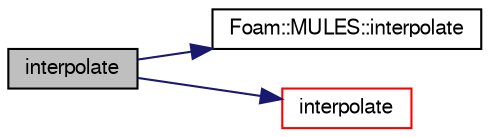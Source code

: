 digraph "interpolate"
{
  bgcolor="transparent";
  edge [fontname="FreeSans",fontsize="10",labelfontname="FreeSans",labelfontsize="10"];
  node [fontname="FreeSans",fontsize="10",shape=record];
  rankdir="LR";
  Node10 [label="interpolate",height=0.2,width=0.4,color="black", fillcolor="grey75", style="filled", fontcolor="black"];
  Node10 -> Node11 [color="midnightblue",fontsize="10",style="solid",fontname="FreeSans"];
  Node11 [label="Foam::MULES::interpolate",height=0.2,width=0.4,color="black",URL="$a21136.html#a4d62f21551985d814104861e7c1d9b4f"];
  Node10 -> Node12 [color="midnightblue",fontsize="10",style="solid",fontname="FreeSans"];
  Node12 [label="interpolate",height=0.2,width=0.4,color="red",URL="$a22938.html#a16b09afb830d0589f019bb7c4b6b11f3",tooltip="Interpolate field for the given cellPointWeight. "];
}
